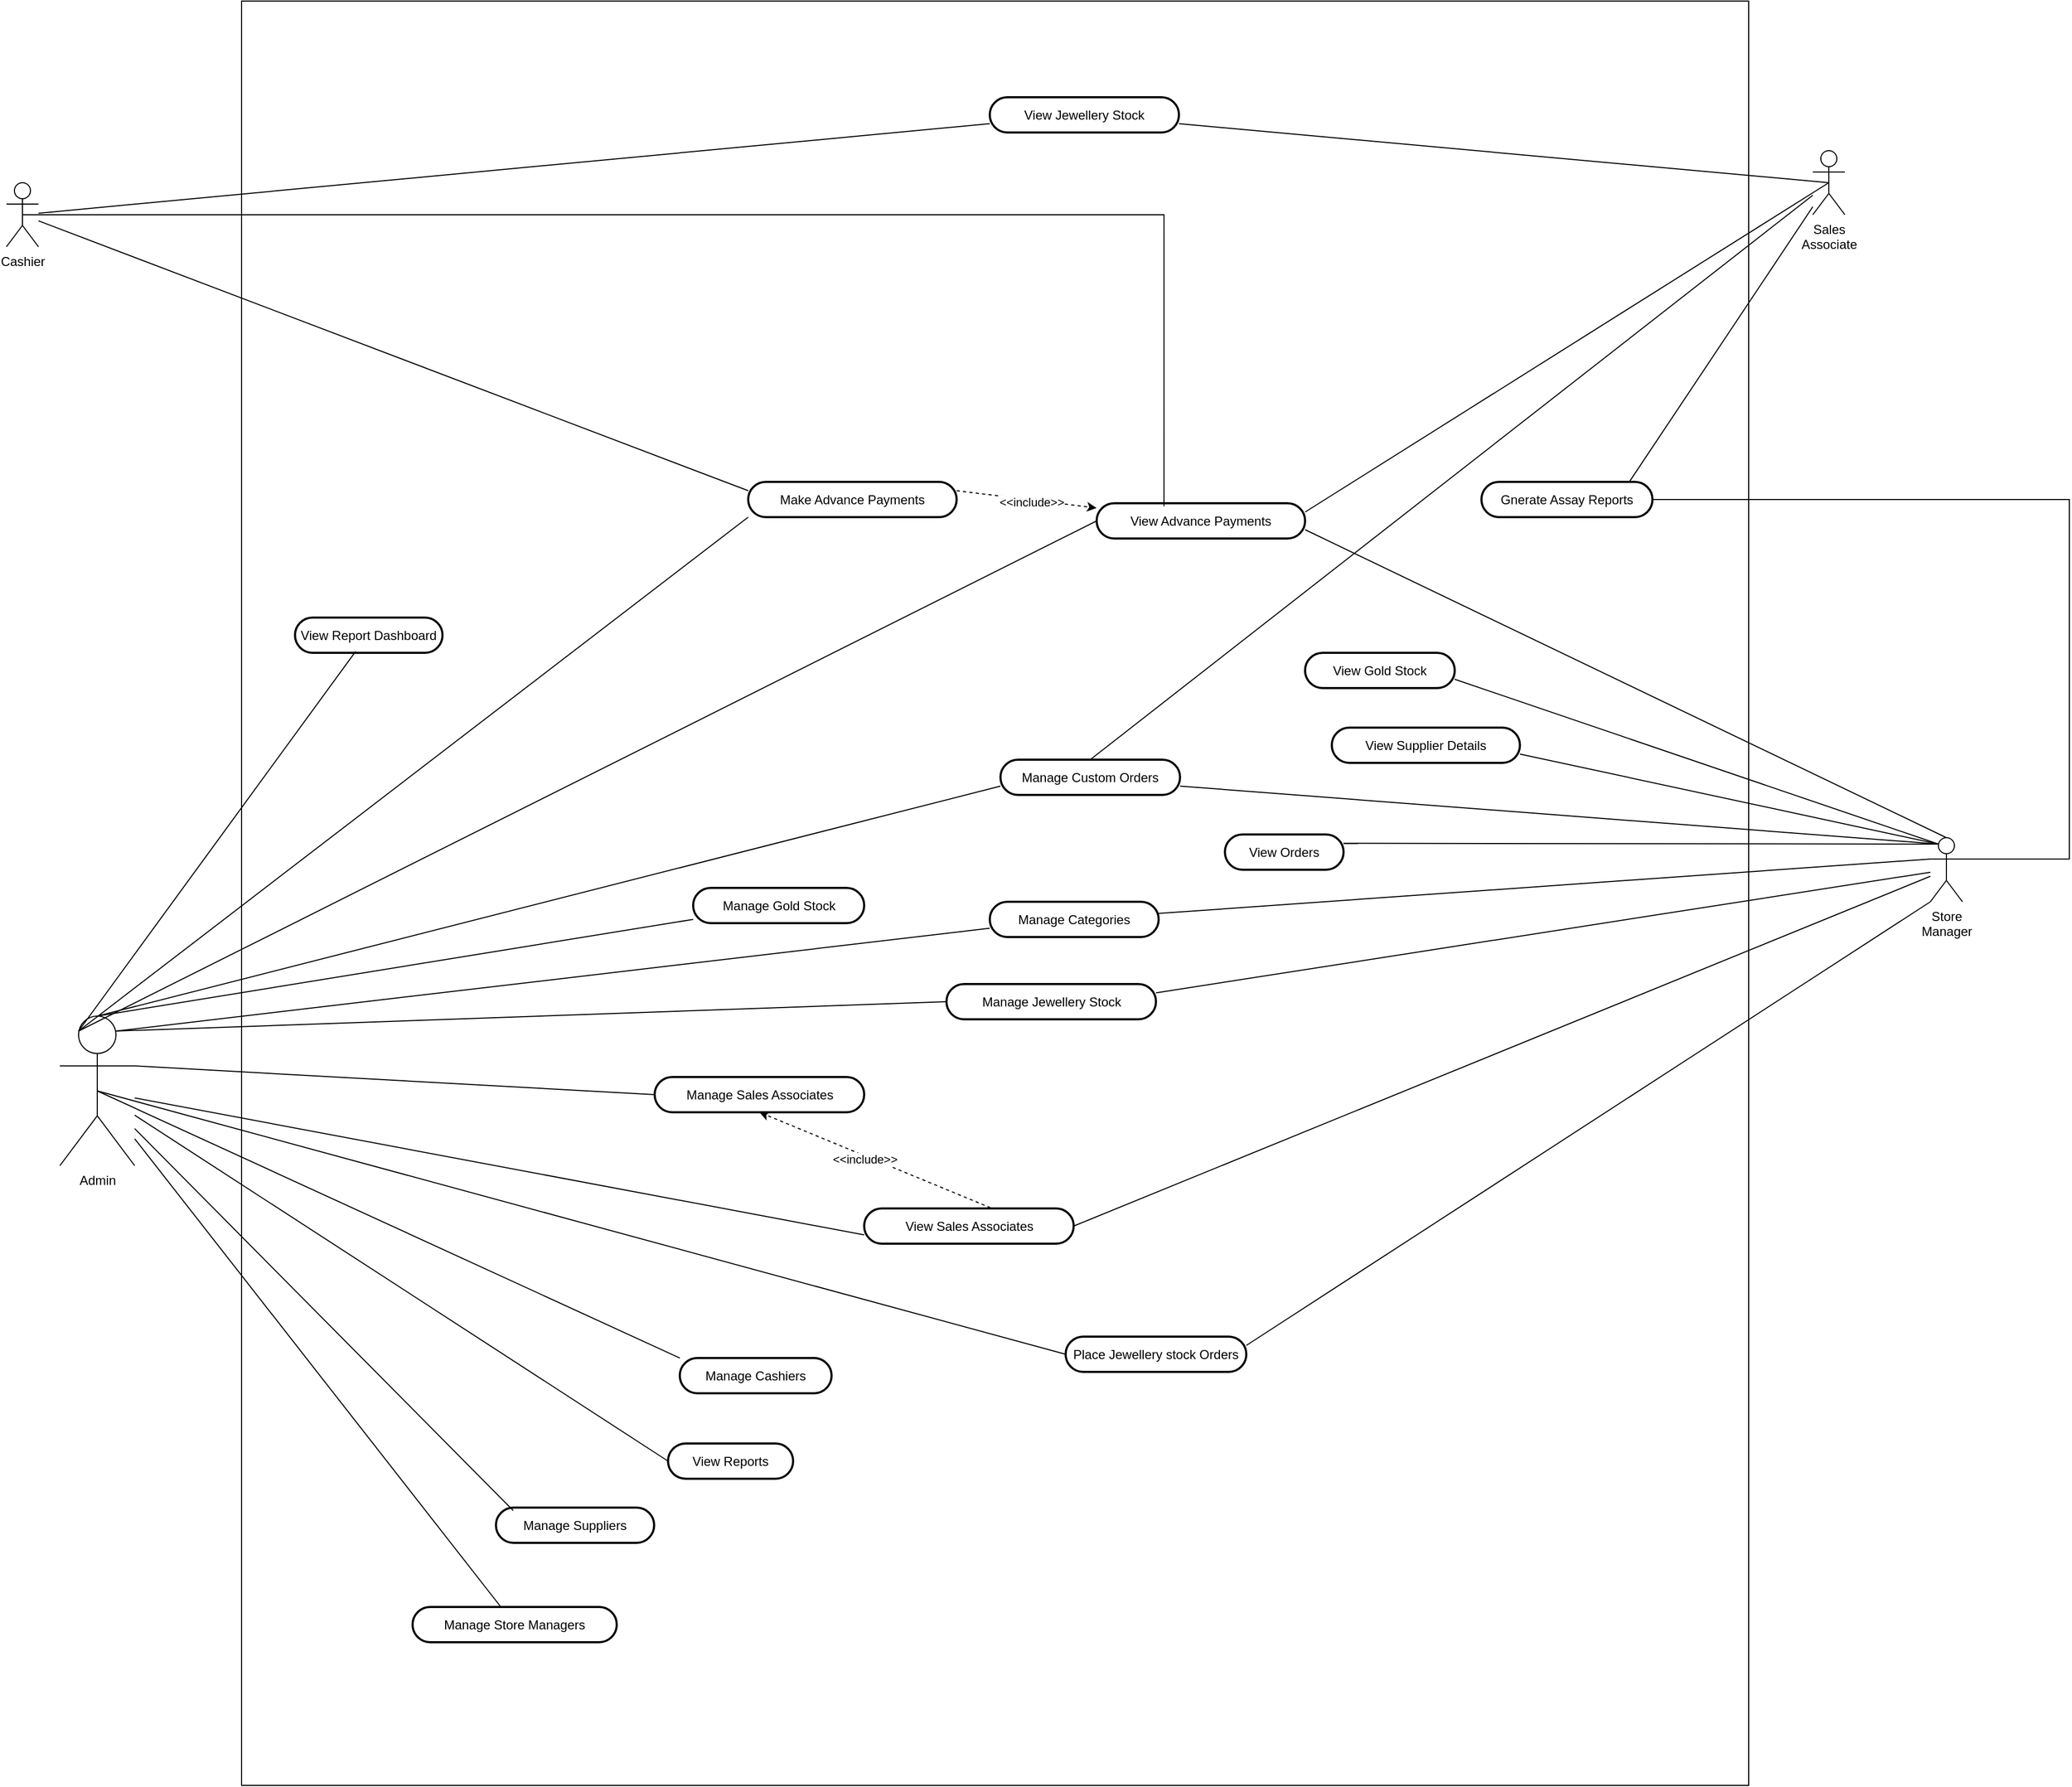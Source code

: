 <mxfile version="24.7.17">
  <diagram name="Page-1" id="EvGLWEAwDyJQcKpw3ymW">
    <mxGraphModel dx="2759" dy="1129" grid="1" gridSize="10" guides="1" tooltips="1" connect="1" arrows="1" fold="1" page="1" pageScale="1" pageWidth="850" pageHeight="1100" math="0" shadow="0">
      <root>
        <mxCell id="0" />
        <mxCell id="1" parent="0" />
        <mxCell id="h7pSfXg3rCFw5iuqWkbF-317" value="" style="rounded=0;whiteSpace=wrap;html=1;" vertex="1" parent="1">
          <mxGeometry x="-390" y="470" width="1410" height="1670" as="geometry" />
        </mxCell>
        <mxCell id="h7pSfXg3rCFw5iuqWkbF-110" value="View Report Dashboard" style="rounded=1;whiteSpace=wrap;arcSize=50;strokeWidth=2;" vertex="1" parent="1">
          <mxGeometry x="-340" y="1047" width="138" height="33" as="geometry" />
        </mxCell>
        <mxCell id="h7pSfXg3rCFw5iuqWkbF-113" value="Make Advance Payments" style="rounded=1;whiteSpace=wrap;arcSize=50;strokeWidth=2;" vertex="1" parent="1">
          <mxGeometry x="84" y="920" width="195" height="33" as="geometry" />
        </mxCell>
        <mxCell id="h7pSfXg3rCFw5iuqWkbF-115" value="View Jewellery Stock" style="rounded=1;whiteSpace=wrap;arcSize=50;strokeWidth=2;" vertex="1" parent="1">
          <mxGeometry x="310" y="560" width="177" height="33" as="geometry" />
        </mxCell>
        <mxCell id="h7pSfXg3rCFw5iuqWkbF-116" value="Manage Jewellery Stock" style="rounded=1;whiteSpace=wrap;arcSize=50;strokeWidth=2;" vertex="1" parent="1">
          <mxGeometry x="269.5" y="1390" width="196" height="33" as="geometry" />
        </mxCell>
        <mxCell id="h7pSfXg3rCFw5iuqWkbF-117" value="View Gold Stock" style="rounded=1;whiteSpace=wrap;arcSize=50;strokeWidth=2;" vertex="1" parent="1">
          <mxGeometry x="605" y="1080" width="140" height="33" as="geometry" />
        </mxCell>
        <mxCell id="h7pSfXg3rCFw5iuqWkbF-118" value="Manage Gold Stock" style="rounded=1;whiteSpace=wrap;arcSize=50;strokeWidth=2;" vertex="1" parent="1">
          <mxGeometry x="32.5" y="1300" width="160" height="33" as="geometry" />
        </mxCell>
        <mxCell id="h7pSfXg3rCFw5iuqWkbF-120" value="View Orders" style="rounded=1;whiteSpace=wrap;arcSize=50;strokeWidth=2;" vertex="1" parent="1">
          <mxGeometry x="530" y="1250" width="111" height="33" as="geometry" />
        </mxCell>
        <mxCell id="h7pSfXg3rCFw5iuqWkbF-121" value="Place Jewellery stock Orders" style="rounded=1;whiteSpace=wrap;arcSize=50;strokeWidth=2;" vertex="1" parent="1">
          <mxGeometry x="381" y="1720" width="169" height="33" as="geometry" />
        </mxCell>
        <mxCell id="h7pSfXg3rCFw5iuqWkbF-122" value="Manage Custom Orders" style="rounded=1;whiteSpace=wrap;arcSize=50;strokeWidth=2;" vertex="1" parent="1">
          <mxGeometry x="320" y="1180" width="168" height="33" as="geometry" />
        </mxCell>
        <mxCell id="h7pSfXg3rCFw5iuqWkbF-124" value="View Reports" style="rounded=1;whiteSpace=wrap;arcSize=50;strokeWidth=2;" vertex="1" parent="1">
          <mxGeometry x="9" y="1820" width="117" height="33" as="geometry" />
        </mxCell>
        <mxCell id="h7pSfXg3rCFw5iuqWkbF-125" value="Gnerate Assay Reports" style="rounded=1;whiteSpace=wrap;arcSize=50;strokeWidth=2;" vertex="1" parent="1">
          <mxGeometry x="770" y="920" width="160" height="33" as="geometry" />
        </mxCell>
        <mxCell id="h7pSfXg3rCFw5iuqWkbF-126" value="Manage Categories" style="rounded=1;whiteSpace=wrap;arcSize=50;strokeWidth=2;" vertex="1" parent="1">
          <mxGeometry x="310" y="1313" width="158" height="33" as="geometry" />
        </mxCell>
        <mxCell id="h7pSfXg3rCFw5iuqWkbF-127" value="Manage Suppliers" style="rounded=1;whiteSpace=wrap;arcSize=50;strokeWidth=2;" vertex="1" parent="1">
          <mxGeometry x="-152" y="1880" width="148" height="33" as="geometry" />
        </mxCell>
        <mxCell id="h7pSfXg3rCFw5iuqWkbF-128" value="Manage Store Managers" style="rounded=1;whiteSpace=wrap;arcSize=50;strokeWidth=2;" vertex="1" parent="1">
          <mxGeometry x="-230" y="1973" width="191" height="33" as="geometry" />
        </mxCell>
        <mxCell id="h7pSfXg3rCFw5iuqWkbF-129" value="Manage Sales Associates" style="rounded=1;whiteSpace=wrap;arcSize=50;strokeWidth=2;" vertex="1" parent="1">
          <mxGeometry x="-3.5" y="1477" width="196" height="33" as="geometry" />
        </mxCell>
        <mxCell id="h7pSfXg3rCFw5iuqWkbF-130" value="Manage Cashiers" style="rounded=1;whiteSpace=wrap;arcSize=50;strokeWidth=2;" vertex="1" parent="1">
          <mxGeometry x="20" y="1740" width="142" height="33" as="geometry" />
        </mxCell>
        <mxCell id="h7pSfXg3rCFw5iuqWkbF-131" value="View Supplier Details" style="rounded=1;whiteSpace=wrap;arcSize=50;strokeWidth=2;" vertex="1" parent="1">
          <mxGeometry x="630" y="1150" width="176" height="33" as="geometry" />
        </mxCell>
        <mxCell id="h7pSfXg3rCFw5iuqWkbF-235" value="&lt;span style=&quot;text-wrap: wrap;&quot;&gt;Store Manager&lt;/span&gt;" style="shape=umlActor;verticalLabelPosition=bottom;verticalAlign=top;html=1;outlineConnect=0;" vertex="1" parent="1">
          <mxGeometry x="1190" y="1253" width="30" height="60" as="geometry" />
        </mxCell>
        <mxCell id="h7pSfXg3rCFw5iuqWkbF-236" value="&lt;span style=&quot;text-wrap: wrap;&quot;&gt;Cashier&lt;/span&gt;" style="shape=umlActor;verticalLabelPosition=bottom;verticalAlign=top;html=1;outlineConnect=0;" vertex="1" parent="1">
          <mxGeometry x="-610" y="640" width="30" height="60" as="geometry" />
        </mxCell>
        <mxCell id="h7pSfXg3rCFw5iuqWkbF-237" value="&lt;span style=&quot;text-wrap: wrap;&quot;&gt;Sales Associate&lt;/span&gt;" style="shape=umlActor;verticalLabelPosition=bottom;verticalAlign=top;html=1;outlineConnect=0;" vertex="1" parent="1">
          <mxGeometry x="1080" y="610" width="30" height="60" as="geometry" />
        </mxCell>
        <mxCell id="h7pSfXg3rCFw5iuqWkbF-238" value="&lt;span style=&quot;text-wrap: wrap;&quot;&gt;Admin&lt;/span&gt;" style="shape=umlActor;verticalLabelPosition=bottom;verticalAlign=top;html=1;outlineConnect=0;" vertex="1" parent="1">
          <mxGeometry x="-560" y="1420" width="70" height="140" as="geometry" />
        </mxCell>
        <mxCell id="h7pSfXg3rCFw5iuqWkbF-249" value="View Sales Associates" style="rounded=1;whiteSpace=wrap;arcSize=50;strokeWidth=2;" vertex="1" parent="1">
          <mxGeometry x="192.5" y="1600" width="196" height="33" as="geometry" />
        </mxCell>
        <mxCell id="h7pSfXg3rCFw5iuqWkbF-251" value="" style="endArrow=none;html=1;rounded=0;entryX=0.5;entryY=0.5;entryDx=0;entryDy=0;entryPerimeter=0;exitX=0;exitY=0;exitDx=0;exitDy=0;" edge="1" parent="1" source="h7pSfXg3rCFw5iuqWkbF-130" target="h7pSfXg3rCFw5iuqWkbF-238">
          <mxGeometry width="50" height="50" relative="1" as="geometry">
            <mxPoint x="240" y="1560" as="sourcePoint" />
            <mxPoint x="290" y="1510" as="targetPoint" />
          </mxGeometry>
        </mxCell>
        <mxCell id="h7pSfXg3rCFw5iuqWkbF-253" value="" style="endArrow=none;html=1;rounded=0;entryX=1;entryY=0.333;entryDx=0;entryDy=0;entryPerimeter=0;exitX=0;exitY=0.5;exitDx=0;exitDy=0;" edge="1" parent="1" source="h7pSfXg3rCFw5iuqWkbF-129" target="h7pSfXg3rCFw5iuqWkbF-238">
          <mxGeometry width="50" height="50" relative="1" as="geometry">
            <mxPoint x="45" y="1602.5" as="sourcePoint" />
            <mxPoint x="-270" y="1432.5" as="targetPoint" />
          </mxGeometry>
        </mxCell>
        <mxCell id="h7pSfXg3rCFw5iuqWkbF-254" value="" style="endArrow=none;html=1;rounded=0;exitX=0;exitY=0.75;exitDx=0;exitDy=0;" edge="1" parent="1" source="h7pSfXg3rCFw5iuqWkbF-249" target="h7pSfXg3rCFw5iuqWkbF-238">
          <mxGeometry width="50" height="50" relative="1" as="geometry">
            <mxPoint x="37" y="1662" as="sourcePoint" />
            <mxPoint x="-278" y="1492" as="targetPoint" />
          </mxGeometry>
        </mxCell>
        <mxCell id="h7pSfXg3rCFw5iuqWkbF-255" value="" style="endArrow=none;html=1;rounded=0;" edge="1" parent="1" source="h7pSfXg3rCFw5iuqWkbF-128" target="h7pSfXg3rCFw5iuqWkbF-238">
          <mxGeometry width="50" height="50" relative="1" as="geometry">
            <mxPoint x="-165" y="1840" as="sourcePoint" />
            <mxPoint x="-350" y="1590" as="targetPoint" />
          </mxGeometry>
        </mxCell>
        <mxCell id="h7pSfXg3rCFw5iuqWkbF-256" value="" style="endArrow=none;html=1;rounded=0;exitX=0.109;exitY=0.084;exitDx=0;exitDy=0;exitPerimeter=0;" edge="1" parent="1" source="h7pSfXg3rCFw5iuqWkbF-127" target="h7pSfXg3rCFw5iuqWkbF-238">
          <mxGeometry width="50" height="50" relative="1" as="geometry">
            <mxPoint x="20" y="1750" as="sourcePoint" />
            <mxPoint x="-295" y="1580" as="targetPoint" />
          </mxGeometry>
        </mxCell>
        <mxCell id="h7pSfXg3rCFw5iuqWkbF-257" value="" style="endArrow=none;html=1;rounded=0;exitX=0;exitY=0.5;exitDx=0;exitDy=0;" edge="1" parent="1" source="h7pSfXg3rCFw5iuqWkbF-124" target="h7pSfXg3rCFw5iuqWkbF-238">
          <mxGeometry width="50" height="50" relative="1" as="geometry">
            <mxPoint x="30" y="1760" as="sourcePoint" />
            <mxPoint x="-285" y="1590" as="targetPoint" />
          </mxGeometry>
        </mxCell>
        <mxCell id="h7pSfXg3rCFw5iuqWkbF-261" value="" style="html=1;labelBackgroundColor=#ffffff;startArrow=none;startFill=0;startSize=6;endArrow=classic;endFill=1;endSize=6;jettySize=auto;orthogonalLoop=1;strokeWidth=1;dashed=1;fontSize=14;rounded=0;entryX=0.5;entryY=1;entryDx=0;entryDy=0;exitX=0.603;exitY=-0.02;exitDx=0;exitDy=0;exitPerimeter=0;" edge="1" parent="1" source="h7pSfXg3rCFw5iuqWkbF-249" target="h7pSfXg3rCFw5iuqWkbF-129">
          <mxGeometry width="60" height="60" relative="1" as="geometry">
            <mxPoint x="40" y="1890" as="sourcePoint" />
            <mxPoint x="100" y="1830" as="targetPoint" />
          </mxGeometry>
        </mxCell>
        <mxCell id="h7pSfXg3rCFw5iuqWkbF-262" value="&amp;lt;&amp;lt;include&amp;gt;&amp;gt;" style="edgeLabel;html=1;align=center;verticalAlign=middle;resizable=0;points=[];" vertex="1" connectable="0" parent="h7pSfXg3rCFw5iuqWkbF-261">
          <mxGeometry x="0.076" y="4" relative="1" as="geometry">
            <mxPoint y="-1" as="offset" />
          </mxGeometry>
        </mxCell>
        <mxCell id="h7pSfXg3rCFw5iuqWkbF-264" value="" style="endArrow=none;html=1;rounded=0;exitX=1;exitY=0.5;exitDx=0;exitDy=0;" edge="1" parent="1" source="h7pSfXg3rCFw5iuqWkbF-249" target="h7pSfXg3rCFw5iuqWkbF-235">
          <mxGeometry width="50" height="50" relative="1" as="geometry">
            <mxPoint x="700" y="1730" as="sourcePoint" />
            <mxPoint x="750" y="1680" as="targetPoint" />
          </mxGeometry>
        </mxCell>
        <mxCell id="h7pSfXg3rCFw5iuqWkbF-266" value="" style="endArrow=none;html=1;rounded=0;entryX=0;entryY=1;entryDx=0;entryDy=0;entryPerimeter=0;exitX=1;exitY=0.25;exitDx=0;exitDy=0;" edge="1" parent="1" source="h7pSfXg3rCFw5iuqWkbF-121" target="h7pSfXg3rCFw5iuqWkbF-235">
          <mxGeometry width="50" height="50" relative="1" as="geometry">
            <mxPoint x="350" y="1720" as="sourcePoint" />
            <mxPoint x="400" y="1670" as="targetPoint" />
          </mxGeometry>
        </mxCell>
        <mxCell id="h7pSfXg3rCFw5iuqWkbF-267" value="" style="endArrow=none;html=1;rounded=0;entryX=0;entryY=0.5;entryDx=0;entryDy=0;exitX=0.5;exitY=0.5;exitDx=0;exitDy=0;exitPerimeter=0;" edge="1" parent="1" source="h7pSfXg3rCFw5iuqWkbF-238" target="h7pSfXg3rCFw5iuqWkbF-121">
          <mxGeometry width="50" height="50" relative="1" as="geometry">
            <mxPoint x="-440" y="1540" as="sourcePoint" />
            <mxPoint x="400" y="1670" as="targetPoint" />
          </mxGeometry>
        </mxCell>
        <mxCell id="h7pSfXg3rCFw5iuqWkbF-268" value="" style="endArrow=none;html=1;rounded=0;entryX=0;entryY=0.75;entryDx=0;entryDy=0;exitX=0.75;exitY=0.1;exitDx=0;exitDy=0;exitPerimeter=0;" edge="1" parent="1" source="h7pSfXg3rCFw5iuqWkbF-238" target="h7pSfXg3rCFw5iuqWkbF-126">
          <mxGeometry width="50" height="50" relative="1" as="geometry">
            <mxPoint x="340" y="1400" as="sourcePoint" />
            <mxPoint x="390" y="1350" as="targetPoint" />
          </mxGeometry>
        </mxCell>
        <mxCell id="h7pSfXg3rCFw5iuqWkbF-269" value="" style="endArrow=none;html=1;rounded=0;entryX=0;entryY=0.333;entryDx=0;entryDy=0;entryPerimeter=0;" edge="1" parent="1" source="h7pSfXg3rCFw5iuqWkbF-126" target="h7pSfXg3rCFw5iuqWkbF-235">
          <mxGeometry width="50" height="50" relative="1" as="geometry">
            <mxPoint x="340" y="1400" as="sourcePoint" />
            <mxPoint x="390" y="1350" as="targetPoint" />
          </mxGeometry>
        </mxCell>
        <mxCell id="h7pSfXg3rCFw5iuqWkbF-271" value="" style="endArrow=none;html=1;rounded=0;exitX=0.5;exitY=0;exitDx=0;exitDy=0;exitPerimeter=0;" edge="1" parent="1" source="h7pSfXg3rCFw5iuqWkbF-238" target="h7pSfXg3rCFw5iuqWkbF-118">
          <mxGeometry width="50" height="50" relative="1" as="geometry">
            <mxPoint x="-80" y="1400" as="sourcePoint" />
            <mxPoint x="-30" y="1350" as="targetPoint" />
          </mxGeometry>
        </mxCell>
        <mxCell id="h7pSfXg3rCFw5iuqWkbF-272" value="" style="endArrow=none;html=1;rounded=0;exitX=0.25;exitY=0.1;exitDx=0;exitDy=0;exitPerimeter=0;entryX=1;entryY=0.25;entryDx=0;entryDy=0;" edge="1" parent="1" source="h7pSfXg3rCFw5iuqWkbF-235" target="h7pSfXg3rCFw5iuqWkbF-120">
          <mxGeometry width="50" height="50" relative="1" as="geometry">
            <mxPoint x="240" y="1500" as="sourcePoint" />
            <mxPoint x="290" y="1450" as="targetPoint" />
          </mxGeometry>
        </mxCell>
        <mxCell id="h7pSfXg3rCFw5iuqWkbF-273" value="" style="endArrow=none;html=1;rounded=0;entryX=0.5;entryY=0;entryDx=0;entryDy=0;" edge="1" parent="1" source="h7pSfXg3rCFw5iuqWkbF-237" target="h7pSfXg3rCFw5iuqWkbF-122">
          <mxGeometry width="50" height="50" relative="1" as="geometry">
            <mxPoint x="110" y="1200" as="sourcePoint" />
            <mxPoint x="160" y="1150" as="targetPoint" />
          </mxGeometry>
        </mxCell>
        <mxCell id="h7pSfXg3rCFw5iuqWkbF-274" value="" style="endArrow=none;html=1;rounded=0;exitX=0.5;exitY=0;exitDx=0;exitDy=0;exitPerimeter=0;entryX=0;entryY=0.75;entryDx=0;entryDy=0;" edge="1" parent="1" source="h7pSfXg3rCFw5iuqWkbF-238" target="h7pSfXg3rCFw5iuqWkbF-122">
          <mxGeometry width="50" height="50" relative="1" as="geometry">
            <mxPoint x="70" y="1150" as="sourcePoint" />
            <mxPoint x="120" y="1100" as="targetPoint" />
          </mxGeometry>
        </mxCell>
        <mxCell id="h7pSfXg3rCFw5iuqWkbF-275" value="" style="endArrow=none;html=1;rounded=0;entryX=0.25;entryY=0.1;entryDx=0;entryDy=0;entryPerimeter=0;exitX=1;exitY=0.75;exitDx=0;exitDy=0;" edge="1" parent="1" source="h7pSfXg3rCFw5iuqWkbF-122" target="h7pSfXg3rCFw5iuqWkbF-235">
          <mxGeometry width="50" height="50" relative="1" as="geometry">
            <mxPoint x="570" y="1270" as="sourcePoint" />
            <mxPoint x="620" y="1220" as="targetPoint" />
          </mxGeometry>
        </mxCell>
        <mxCell id="h7pSfXg3rCFw5iuqWkbF-276" value="" style="endArrow=none;html=1;rounded=0;exitX=0.25;exitY=0.1;exitDx=0;exitDy=0;exitPerimeter=0;entryX=1;entryY=0.75;entryDx=0;entryDy=0;" edge="1" parent="1" source="h7pSfXg3rCFw5iuqWkbF-235" target="h7pSfXg3rCFw5iuqWkbF-131">
          <mxGeometry width="50" height="50" relative="1" as="geometry">
            <mxPoint x="480" y="1080" as="sourcePoint" />
            <mxPoint x="530" y="1030" as="targetPoint" />
          </mxGeometry>
        </mxCell>
        <mxCell id="h7pSfXg3rCFw5iuqWkbF-279" value="" style="endArrow=none;html=1;rounded=0;entryX=0.25;entryY=0.1;entryDx=0;entryDy=0;entryPerimeter=0;exitX=1;exitY=0.75;exitDx=0;exitDy=0;" edge="1" parent="1" source="h7pSfXg3rCFw5iuqWkbF-117" target="h7pSfXg3rCFw5iuqWkbF-235">
          <mxGeometry width="50" height="50" relative="1" as="geometry">
            <mxPoint x="580" y="970" as="sourcePoint" />
            <mxPoint x="630" y="920" as="targetPoint" />
          </mxGeometry>
        </mxCell>
        <mxCell id="h7pSfXg3rCFw5iuqWkbF-281" value="" style="endArrow=none;html=1;rounded=0;exitX=0.5;exitY=0.5;exitDx=0;exitDy=0;exitPerimeter=0;entryX=1;entryY=0.75;entryDx=0;entryDy=0;" edge="1" parent="1" source="h7pSfXg3rCFw5iuqWkbF-237" target="h7pSfXg3rCFw5iuqWkbF-115">
          <mxGeometry width="50" height="50" relative="1" as="geometry">
            <mxPoint x="300" y="810" as="sourcePoint" />
            <mxPoint x="350" y="760" as="targetPoint" />
          </mxGeometry>
        </mxCell>
        <mxCell id="h7pSfXg3rCFw5iuqWkbF-282" value="" style="endArrow=none;html=1;rounded=0;exitX=0;exitY=0.75;exitDx=0;exitDy=0;" edge="1" parent="1" source="h7pSfXg3rCFw5iuqWkbF-115" target="h7pSfXg3rCFw5iuqWkbF-236">
          <mxGeometry width="50" height="50" relative="1" as="geometry">
            <mxPoint x="300" y="810" as="sourcePoint" />
            <mxPoint x="350" y="760" as="targetPoint" />
          </mxGeometry>
        </mxCell>
        <mxCell id="h7pSfXg3rCFw5iuqWkbF-283" value="View Advance Payments" style="rounded=1;whiteSpace=wrap;arcSize=50;strokeWidth=2;" vertex="1" parent="1">
          <mxGeometry x="410" y="940" width="195" height="33" as="geometry" />
        </mxCell>
        <mxCell id="h7pSfXg3rCFw5iuqWkbF-285" value="" style="html=1;labelBackgroundColor=#ffffff;startArrow=none;startFill=0;startSize=6;endArrow=classic;endFill=1;endSize=6;jettySize=auto;orthogonalLoop=1;strokeWidth=1;dashed=1;fontSize=14;rounded=0;exitX=1;exitY=0.25;exitDx=0;exitDy=0;" edge="1" parent="1" source="h7pSfXg3rCFw5iuqWkbF-113" target="h7pSfXg3rCFw5iuqWkbF-283">
          <mxGeometry width="60" height="60" relative="1" as="geometry">
            <mxPoint x="500" y="870" as="sourcePoint" />
            <mxPoint x="440" y="800" as="targetPoint" />
          </mxGeometry>
        </mxCell>
        <mxCell id="h7pSfXg3rCFw5iuqWkbF-286" value="Text" style="edgeLabel;html=1;align=center;verticalAlign=middle;resizable=0;points=[];" vertex="1" connectable="0" parent="h7pSfXg3rCFw5iuqWkbF-285">
          <mxGeometry x="0.056" y="-2" relative="1" as="geometry">
            <mxPoint x="1" as="offset" />
          </mxGeometry>
        </mxCell>
        <mxCell id="h7pSfXg3rCFw5iuqWkbF-287" value="&amp;lt;&amp;lt;include&amp;gt;&amp;gt;" style="edgeLabel;html=1;align=center;verticalAlign=middle;resizable=0;points=[];" vertex="1" connectable="0" parent="h7pSfXg3rCFw5iuqWkbF-285">
          <mxGeometry x="0.056" y="-2" relative="1" as="geometry">
            <mxPoint x="1" as="offset" />
          </mxGeometry>
        </mxCell>
        <mxCell id="h7pSfXg3rCFw5iuqWkbF-290" value="" style="endArrow=none;html=1;rounded=0;exitX=0.25;exitY=0.1;exitDx=0;exitDy=0;exitPerimeter=0;entryX=0;entryY=1;entryDx=0;entryDy=0;" edge="1" parent="1" source="h7pSfXg3rCFw5iuqWkbF-238" target="h7pSfXg3rCFw5iuqWkbF-113">
          <mxGeometry width="50" height="50" relative="1" as="geometry">
            <mxPoint x="340" y="990" as="sourcePoint" />
            <mxPoint x="390" y="940" as="targetPoint" />
          </mxGeometry>
        </mxCell>
        <mxCell id="h7pSfXg3rCFw5iuqWkbF-293" value="" style="endArrow=none;html=1;rounded=0;entryX=0;entryY=0.25;entryDx=0;entryDy=0;" edge="1" parent="1" source="h7pSfXg3rCFw5iuqWkbF-236" target="h7pSfXg3rCFw5iuqWkbF-113">
          <mxGeometry width="50" height="50" relative="1" as="geometry">
            <mxPoint x="360" y="1010" as="sourcePoint" />
            <mxPoint x="47.95" y="807.99" as="targetPoint" />
          </mxGeometry>
        </mxCell>
        <mxCell id="h7pSfXg3rCFw5iuqWkbF-295" value="" style="endArrow=none;html=1;rounded=0;entryX=1;entryY=0.25;entryDx=0;entryDy=0;exitX=0.5;exitY=0.5;exitDx=0;exitDy=0;exitPerimeter=0;" edge="1" parent="1" source="h7pSfXg3rCFw5iuqWkbF-237" target="h7pSfXg3rCFw5iuqWkbF-283">
          <mxGeometry width="50" height="50" relative="1" as="geometry">
            <mxPoint x="370" y="1150" as="sourcePoint" />
            <mxPoint x="420" y="1100" as="targetPoint" />
          </mxGeometry>
        </mxCell>
        <mxCell id="h7pSfXg3rCFw5iuqWkbF-296" value="" style="endArrow=none;html=1;rounded=0;entryX=1;entryY=0.75;entryDx=0;entryDy=0;exitX=0.5;exitY=0;exitDx=0;exitDy=0;exitPerimeter=0;" edge="1" parent="1" source="h7pSfXg3rCFw5iuqWkbF-235" target="h7pSfXg3rCFw5iuqWkbF-283">
          <mxGeometry width="50" height="50" relative="1" as="geometry">
            <mxPoint x="1180" y="1230" as="sourcePoint" />
            <mxPoint x="420" y="1100" as="targetPoint" />
          </mxGeometry>
        </mxCell>
        <mxCell id="h7pSfXg3rCFw5iuqWkbF-297" value="" style="endArrow=none;html=1;rounded=0;exitX=0.868;exitY=-0.024;exitDx=0;exitDy=0;exitPerimeter=0;" edge="1" parent="1" source="h7pSfXg3rCFw5iuqWkbF-125" target="h7pSfXg3rCFw5iuqWkbF-237">
          <mxGeometry width="50" height="50" relative="1" as="geometry">
            <mxPoint x="390" y="820" as="sourcePoint" />
            <mxPoint x="440" y="770" as="targetPoint" />
          </mxGeometry>
        </mxCell>
        <mxCell id="h7pSfXg3rCFw5iuqWkbF-298" value="" style="endArrow=none;html=1;rounded=0;edgeStyle=orthogonalEdgeStyle;exitX=1;exitY=0.5;exitDx=0;exitDy=0;entryX=1;entryY=0.333;entryDx=0;entryDy=0;entryPerimeter=0;" edge="1" parent="1" source="h7pSfXg3rCFw5iuqWkbF-125" target="h7pSfXg3rCFw5iuqWkbF-235">
          <mxGeometry width="50" height="50" relative="1" as="geometry">
            <mxPoint x="938.639" y="879.62" as="sourcePoint" />
            <mxPoint x="1300" y="1230" as="targetPoint" />
            <Array as="points">
              <mxPoint x="1320" y="937" />
              <mxPoint x="1320" y="1273" />
            </Array>
          </mxGeometry>
        </mxCell>
        <mxCell id="h7pSfXg3rCFw5iuqWkbF-300" value="" style="endArrow=none;html=1;rounded=0;exitX=0.5;exitY=0.5;exitDx=0;exitDy=0;exitPerimeter=0;entryX=0.323;entryY=0.088;entryDx=0;entryDy=0;edgeStyle=orthogonalEdgeStyle;entryPerimeter=0;" edge="1" parent="1" source="h7pSfXg3rCFw5iuqWkbF-236" target="h7pSfXg3rCFw5iuqWkbF-283">
          <mxGeometry width="50" height="50" relative="1" as="geometry">
            <mxPoint x="270" y="960" as="sourcePoint" />
            <mxPoint x="320" y="910" as="targetPoint" />
            <Array as="points">
              <mxPoint x="473" y="670" />
            </Array>
          </mxGeometry>
        </mxCell>
        <mxCell id="h7pSfXg3rCFw5iuqWkbF-301" value="" style="endArrow=none;html=1;rounded=0;exitX=0.25;exitY=0.1;exitDx=0;exitDy=0;exitPerimeter=0;entryX=0;entryY=0.5;entryDx=0;entryDy=0;" edge="1" parent="1" source="h7pSfXg3rCFw5iuqWkbF-238" target="h7pSfXg3rCFw5iuqWkbF-283">
          <mxGeometry width="50" height="50" relative="1" as="geometry">
            <mxPoint x="330" y="1220" as="sourcePoint" />
            <mxPoint x="380" y="1170" as="targetPoint" />
          </mxGeometry>
        </mxCell>
        <mxCell id="h7pSfXg3rCFw5iuqWkbF-302" value="" style="endArrow=none;html=1;rounded=0;entryX=0;entryY=0.5;entryDx=0;entryDy=0;exitX=0.75;exitY=0.1;exitDx=0;exitDy=0;exitPerimeter=0;" edge="1" parent="1" source="h7pSfXg3rCFw5iuqWkbF-238" target="h7pSfXg3rCFw5iuqWkbF-116">
          <mxGeometry width="50" height="50" relative="1" as="geometry">
            <mxPoint x="-370" y="1490" as="sourcePoint" />
            <mxPoint x="270" y="1370" as="targetPoint" />
          </mxGeometry>
        </mxCell>
        <mxCell id="h7pSfXg3rCFw5iuqWkbF-303" value="" style="endArrow=none;html=1;rounded=0;exitX=1;exitY=0.25;exitDx=0;exitDy=0;" edge="1" parent="1" source="h7pSfXg3rCFw5iuqWkbF-116" target="h7pSfXg3rCFw5iuqWkbF-235">
          <mxGeometry width="50" height="50" relative="1" as="geometry">
            <mxPoint x="460" y="1410" as="sourcePoint" />
            <mxPoint x="510" y="1360" as="targetPoint" />
          </mxGeometry>
        </mxCell>
        <mxCell id="h7pSfXg3rCFw5iuqWkbF-314" value="" style="endArrow=none;html=1;rounded=0;entryX=0.411;entryY=0.96;entryDx=0;entryDy=0;entryPerimeter=0;exitX=0.25;exitY=0.1;exitDx=0;exitDy=0;exitPerimeter=0;" edge="1" parent="1" source="h7pSfXg3rCFw5iuqWkbF-238" target="h7pSfXg3rCFw5iuqWkbF-110">
          <mxGeometry width="50" height="50" relative="1" as="geometry">
            <mxPoint x="70" y="1300" as="sourcePoint" />
            <mxPoint x="120" y="1250" as="targetPoint" />
          </mxGeometry>
        </mxCell>
      </root>
    </mxGraphModel>
  </diagram>
</mxfile>
